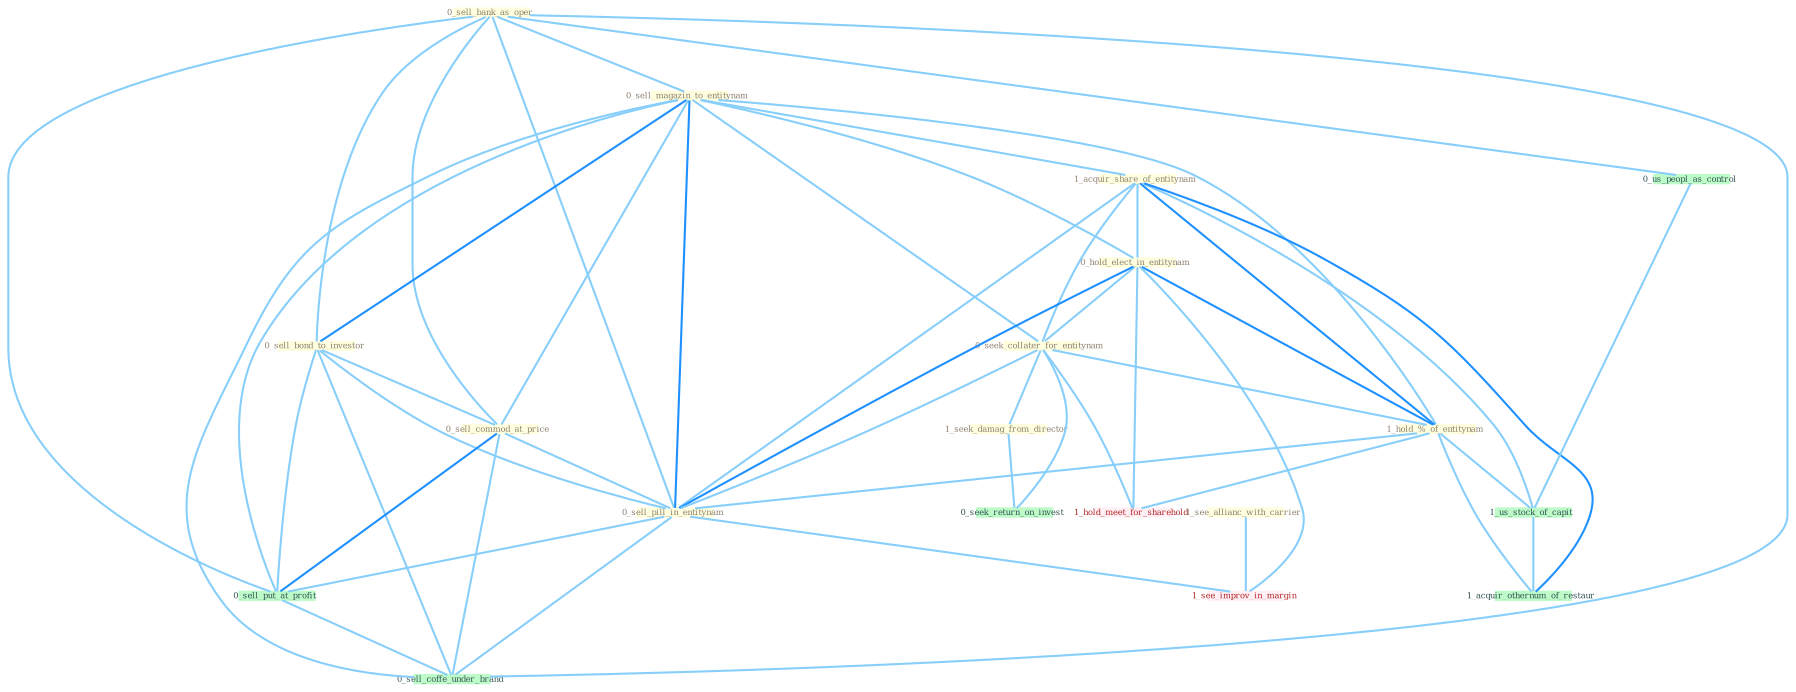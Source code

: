 Graph G{ 
    node
    [shape=polygon,style=filled,width=.5,height=.06,color="#BDFCC9",fixedsize=true,fontsize=4,
    fontcolor="#2f4f4f"];
    {node
    [color="#ffffe0", fontcolor="#8b7d6b"] "0_sell_bank_as_oper " "0_sell_magazin_to_entitynam " "1_acquir_share_of_entitynam " "0_hold_elect_in_entitynam " "0_sell_bond_to_investor " "0_seek_collater_for_entitynam " "0_sell_commod_at_price " "1_hold_%_of_entitynam " "1_see_allianc_with_carrier " "0_sell_pill_in_entitynam " "1_seek_damag_from_director "}
{node [color="#fff0f5", fontcolor="#b22222"] "1_see_improv_in_margin " "1_hold_meet_for_sharehold "}
edge [color="#B0E2FF"];

	"0_sell_bank_as_oper " -- "0_sell_magazin_to_entitynam " [w="1", color="#87cefa" ];
	"0_sell_bank_as_oper " -- "0_sell_bond_to_investor " [w="1", color="#87cefa" ];
	"0_sell_bank_as_oper " -- "0_sell_commod_at_price " [w="1", color="#87cefa" ];
	"0_sell_bank_as_oper " -- "0_sell_pill_in_entitynam " [w="1", color="#87cefa" ];
	"0_sell_bank_as_oper " -- "0_us_peopl_as_control " [w="1", color="#87cefa" ];
	"0_sell_bank_as_oper " -- "0_sell_put_at_profit " [w="1", color="#87cefa" ];
	"0_sell_bank_as_oper " -- "0_sell_coffe_under_brand " [w="1", color="#87cefa" ];
	"0_sell_magazin_to_entitynam " -- "1_acquir_share_of_entitynam " [w="1", color="#87cefa" ];
	"0_sell_magazin_to_entitynam " -- "0_hold_elect_in_entitynam " [w="1", color="#87cefa" ];
	"0_sell_magazin_to_entitynam " -- "0_sell_bond_to_investor " [w="2", color="#1e90ff" , len=0.8];
	"0_sell_magazin_to_entitynam " -- "0_seek_collater_for_entitynam " [w="1", color="#87cefa" ];
	"0_sell_magazin_to_entitynam " -- "0_sell_commod_at_price " [w="1", color="#87cefa" ];
	"0_sell_magazin_to_entitynam " -- "1_hold_%_of_entitynam " [w="1", color="#87cefa" ];
	"0_sell_magazin_to_entitynam " -- "0_sell_pill_in_entitynam " [w="2", color="#1e90ff" , len=0.8];
	"0_sell_magazin_to_entitynam " -- "0_sell_put_at_profit " [w="1", color="#87cefa" ];
	"0_sell_magazin_to_entitynam " -- "0_sell_coffe_under_brand " [w="1", color="#87cefa" ];
	"1_acquir_share_of_entitynam " -- "0_hold_elect_in_entitynam " [w="1", color="#87cefa" ];
	"1_acquir_share_of_entitynam " -- "0_seek_collater_for_entitynam " [w="1", color="#87cefa" ];
	"1_acquir_share_of_entitynam " -- "1_hold_%_of_entitynam " [w="2", color="#1e90ff" , len=0.8];
	"1_acquir_share_of_entitynam " -- "0_sell_pill_in_entitynam " [w="1", color="#87cefa" ];
	"1_acquir_share_of_entitynam " -- "1_us_stock_of_capit " [w="1", color="#87cefa" ];
	"1_acquir_share_of_entitynam " -- "1_acquir_othernum_of_restaur " [w="2", color="#1e90ff" , len=0.8];
	"0_hold_elect_in_entitynam " -- "0_seek_collater_for_entitynam " [w="1", color="#87cefa" ];
	"0_hold_elect_in_entitynam " -- "1_hold_%_of_entitynam " [w="2", color="#1e90ff" , len=0.8];
	"0_hold_elect_in_entitynam " -- "0_sell_pill_in_entitynam " [w="2", color="#1e90ff" , len=0.8];
	"0_hold_elect_in_entitynam " -- "1_see_improv_in_margin " [w="1", color="#87cefa" ];
	"0_hold_elect_in_entitynam " -- "1_hold_meet_for_sharehold " [w="1", color="#87cefa" ];
	"0_sell_bond_to_investor " -- "0_sell_commod_at_price " [w="1", color="#87cefa" ];
	"0_sell_bond_to_investor " -- "0_sell_pill_in_entitynam " [w="1", color="#87cefa" ];
	"0_sell_bond_to_investor " -- "0_sell_put_at_profit " [w="1", color="#87cefa" ];
	"0_sell_bond_to_investor " -- "0_sell_coffe_under_brand " [w="1", color="#87cefa" ];
	"0_seek_collater_for_entitynam " -- "1_hold_%_of_entitynam " [w="1", color="#87cefa" ];
	"0_seek_collater_for_entitynam " -- "0_sell_pill_in_entitynam " [w="1", color="#87cefa" ];
	"0_seek_collater_for_entitynam " -- "1_seek_damag_from_director " [w="1", color="#87cefa" ];
	"0_seek_collater_for_entitynam " -- "0_seek_return_on_invest " [w="1", color="#87cefa" ];
	"0_seek_collater_for_entitynam " -- "1_hold_meet_for_sharehold " [w="1", color="#87cefa" ];
	"0_sell_commod_at_price " -- "0_sell_pill_in_entitynam " [w="1", color="#87cefa" ];
	"0_sell_commod_at_price " -- "0_sell_put_at_profit " [w="2", color="#1e90ff" , len=0.8];
	"0_sell_commod_at_price " -- "0_sell_coffe_under_brand " [w="1", color="#87cefa" ];
	"1_hold_%_of_entitynam " -- "0_sell_pill_in_entitynam " [w="1", color="#87cefa" ];
	"1_hold_%_of_entitynam " -- "1_us_stock_of_capit " [w="1", color="#87cefa" ];
	"1_hold_%_of_entitynam " -- "1_hold_meet_for_sharehold " [w="1", color="#87cefa" ];
	"1_hold_%_of_entitynam " -- "1_acquir_othernum_of_restaur " [w="1", color="#87cefa" ];
	"1_see_allianc_with_carrier " -- "1_see_improv_in_margin " [w="1", color="#87cefa" ];
	"0_sell_pill_in_entitynam " -- "0_sell_put_at_profit " [w="1", color="#87cefa" ];
	"0_sell_pill_in_entitynam " -- "1_see_improv_in_margin " [w="1", color="#87cefa" ];
	"0_sell_pill_in_entitynam " -- "0_sell_coffe_under_brand " [w="1", color="#87cefa" ];
	"1_seek_damag_from_director " -- "0_seek_return_on_invest " [w="1", color="#87cefa" ];
	"0_us_peopl_as_control " -- "1_us_stock_of_capit " [w="1", color="#87cefa" ];
	"0_sell_put_at_profit " -- "0_sell_coffe_under_brand " [w="1", color="#87cefa" ];
	"1_us_stock_of_capit " -- "1_acquir_othernum_of_restaur " [w="1", color="#87cefa" ];
}